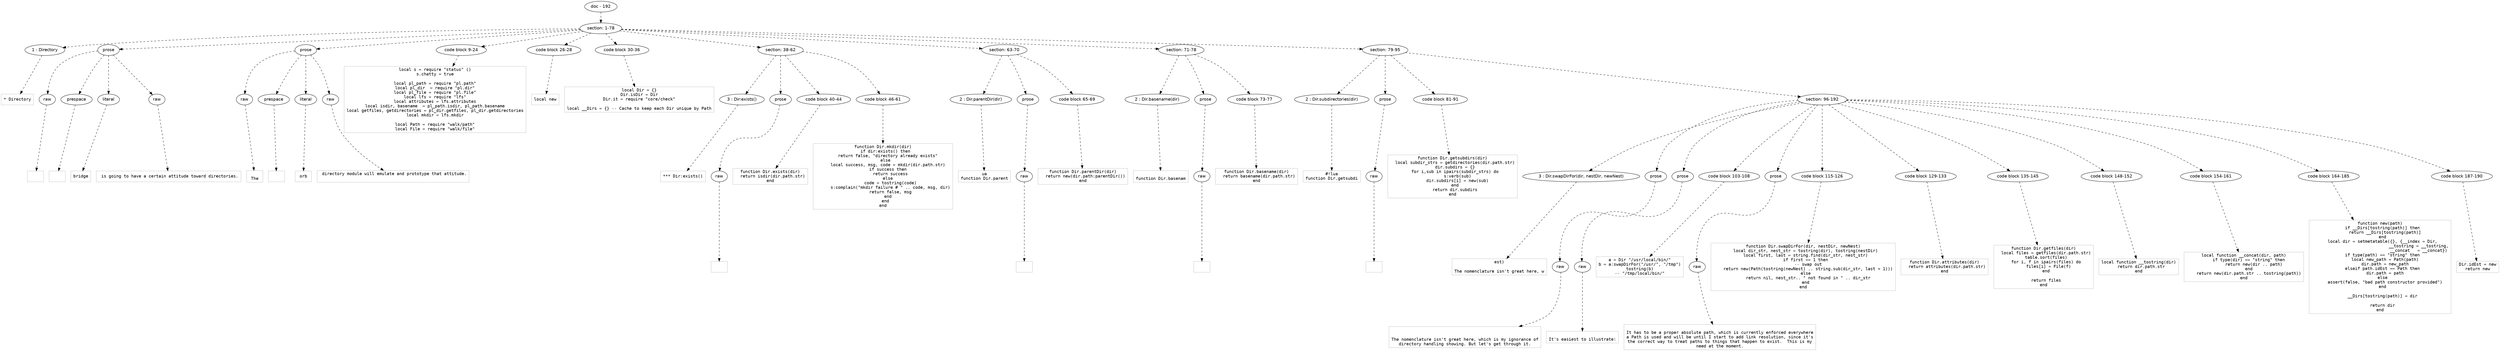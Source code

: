 digraph lpegNode {

node [fontname=Helvetica]
edge [style=dashed]

doc_0 [label="doc - 192"]


doc_0 -> { section_1}
{rank=same; section_1}

section_1 [label="section: 1-78"]


// END RANK doc_0

section_1 -> { header_2 prose_3 prose_4 codeblock_5 codeblock_6 codeblock_7 section_8 section_9 section_10 section_11}
{rank=same; header_2 prose_3 prose_4 codeblock_5 codeblock_6 codeblock_7 section_8 section_9 section_10 section_11}

header_2 [label="1 : Directory"]

prose_3 [label="prose"]

prose_4 [label="prose"]

codeblock_5 [label="code block 9-24"]

codeblock_6 [label="code block 26-28"]

codeblock_7 [label="code block 30-36"]

section_8 [label="section: 38-62"]

section_9 [label="section: 63-70"]

section_10 [label="section: 71-78"]

section_11 [label="section: 79-95"]


// END RANK section_1

header_2 -> leaf_12
leaf_12  [color=Gray,shape=rectangle,fontname=Inconsolata,label="* Directory"]
// END RANK header_2

prose_3 -> { raw_13 prespace_14 literal_15 raw_16}
{rank=same; raw_13 prespace_14 literal_15 raw_16}

raw_13 [label="raw"]

prespace_14 [label="prespace"]

literal_15 [label="literal"]

raw_16 [label="raw"]


// END RANK prose_3

raw_13 -> leaf_17
leaf_17  [color=Gray,shape=rectangle,fontname=Inconsolata,label="
"]
// END RANK raw_13

prespace_14 -> leaf_18
leaf_18  [color=Gray,shape=rectangle,fontname=Inconsolata,label=""]
// END RANK prespace_14

literal_15 -> leaf_19
leaf_19  [color=Gray,shape=rectangle,fontname=Inconsolata,label="bridge"]
// END RANK literal_15

raw_16 -> leaf_20
leaf_20  [color=Gray,shape=rectangle,fontname=Inconsolata,label=" is going to have a certain attitude toward directories.
"]
// END RANK raw_16

prose_4 -> { raw_21 prespace_22 literal_23 raw_24}
{rank=same; raw_21 prespace_22 literal_23 raw_24}

raw_21 [label="raw"]

prespace_22 [label="prespace"]

literal_23 [label="literal"]

raw_24 [label="raw"]


// END RANK prose_4

raw_21 -> leaf_25
leaf_25  [color=Gray,shape=rectangle,fontname=Inconsolata,label="
The"]
// END RANK raw_21

prespace_22 -> leaf_26
leaf_26  [color=Gray,shape=rectangle,fontname=Inconsolata,label=" "]
// END RANK prespace_22

literal_23 -> leaf_27
leaf_27  [color=Gray,shape=rectangle,fontname=Inconsolata,label="orb"]
// END RANK literal_23

raw_24 -> leaf_28
leaf_28  [color=Gray,shape=rectangle,fontname=Inconsolata,label=" directory module will emulate and prototype that attitude.

"]
// END RANK raw_24

codeblock_5 -> leaf_29
leaf_29  [color=Gray,shape=rectangle,fontname=Inconsolata,label="local s = require \"status\" ()
s.chatty = true

local pl_path = require \"pl.path\"
local pl_dir  = require \"pl.dir\"
local pl_file = require \"pl.file\"
local lfs = require \"lfs\"
local attributes = lfs.attributes
local isdir, basename  = pl_path.isdir, pl_path.basename
local getfiles, getdirectories = pl_dir.getfiles, pl_dir.getdirectories
local mkdir = lfs.mkdir

local Path = require \"walk/path\"
local File = require \"walk/file\""]
// END RANK codeblock_5

codeblock_6 -> leaf_30
leaf_30  [color=Gray,shape=rectangle,fontname=Inconsolata,label="local new"]
// END RANK codeblock_6

codeblock_7 -> leaf_31
leaf_31  [color=Gray,shape=rectangle,fontname=Inconsolata,label="local Dir = {}
Dir.isDir = Dir
Dir.it = require \"core/check\"

local __Dirs = {} -- Cache to keep each Dir unique by Path"]
// END RANK codeblock_7

section_8 -> { header_32 prose_33 codeblock_34 codeblock_35}
{rank=same; header_32 prose_33 codeblock_34 codeblock_35}

header_32 [label="3 : Dir:exists()"]

prose_33 [label="prose"]

codeblock_34 [label="code block 40-44"]

codeblock_35 [label="code block 46-61"]


// END RANK section_8

header_32 -> leaf_36
leaf_36  [color=Gray,shape=rectangle,fontname=Inconsolata,label="*** Dir:exists()"]
// END RANK header_32

prose_33 -> { raw_37}
{rank=same; raw_37}

raw_37 [label="raw"]


// END RANK prose_33

raw_37 -> leaf_38
leaf_38  [color=Gray,shape=rectangle,fontname=Inconsolata,label="
"]
// END RANK raw_37

codeblock_34 -> leaf_39
leaf_39  [color=Gray,shape=rectangle,fontname=Inconsolata,label="function Dir.exists(dir)
  return isdir(dir.path.str)
end"]
// END RANK codeblock_34

codeblock_35 -> leaf_40
leaf_40  [color=Gray,shape=rectangle,fontname=Inconsolata,label="function Dir.mkdir(dir)
  if dir:exists() then
    return false, \"directory already exists\"
  else
    local success, msg, code = mkdir(dir.path.str)
    if success then
      return success
    else
      code = tostring(code)
      s:complain(\"mkdir failure # \" .. code, msg, dir)
      return false, msg
    end
  end
end"]
// END RANK codeblock_35

section_9 -> { header_41 prose_42 codeblock_43}
{rank=same; header_41 prose_42 codeblock_43}

header_41 [label="2 : Dir.parentDir(dir)"]

prose_42 [label="prose"]

codeblock_43 [label="code block 65-69"]


// END RANK section_9

header_41 -> leaf_44
leaf_44  [color=Gray,shape=rectangle,fontname=Inconsolata,label="ua
function Dir.parent"]
// END RANK header_41

prose_42 -> { raw_45}
{rank=same; raw_45}

raw_45 [label="raw"]


// END RANK prose_42

raw_45 -> leaf_46
leaf_46  [color=Gray,shape=rectangle,fontname=Inconsolata,label="
"]
// END RANK raw_45

codeblock_43 -> leaf_47
leaf_47  [color=Gray,shape=rectangle,fontname=Inconsolata,label="function Dir.parentDir(dir)
  return new(dir.path:parentDir())
end"]
// END RANK codeblock_43

section_10 -> { header_48 prose_49 codeblock_50}
{rank=same; header_48 prose_49 codeblock_50}

header_48 [label="2 : Dir.basename(dir)"]

prose_49 [label="prose"]

codeblock_50 [label="code block 73-77"]


// END RANK section_10

header_48 -> leaf_51
leaf_51  [color=Gray,shape=rectangle,fontname=Inconsolata,label="
function Dir.basenam"]
// END RANK header_48

prose_49 -> { raw_52}
{rank=same; raw_52}

raw_52 [label="raw"]


// END RANK prose_49

raw_52 -> leaf_53
leaf_53  [color=Gray,shape=rectangle,fontname=Inconsolata,label="
"]
// END RANK raw_52

codeblock_50 -> leaf_54
leaf_54  [color=Gray,shape=rectangle,fontname=Inconsolata,label="function Dir.basename(dir)
  return basename(dir.path.str)
end"]
// END RANK codeblock_50

section_11 -> { header_55 prose_56 codeblock_57 section_58}
{rank=same; header_55 prose_56 codeblock_57 section_58}

header_55 [label="2 : Dir.subdirectories(dir)"]

prose_56 [label="prose"]

codeblock_57 [label="code block 81-91"]

section_58 [label="section: 96-192"]


// END RANK section_11

header_55 -> leaf_59
leaf_59  [color=Gray,shape=rectangle,fontname=Inconsolata,label="#!lua
function Dir.getsubdi"]
// END RANK header_55

prose_56 -> { raw_60}
{rank=same; raw_60}

raw_60 [label="raw"]


// END RANK prose_56

raw_60 -> leaf_61
leaf_61  [color=Gray,shape=rectangle,fontname=Inconsolata,label="
"]
// END RANK raw_60

codeblock_57 -> leaf_62
leaf_62  [color=Gray,shape=rectangle,fontname=Inconsolata,label="function Dir.getsubdirs(dir)
  local subdir_strs = getdirectories(dir.path.str)
  dir.subdirs = {}
  for i,sub in ipairs(subdir_strs) do
    s:verb(sub)
    dir.subdirs[i] = new(sub)
  end
  return dir.subdirs
end"]
// END RANK codeblock_57

section_58 -> { header_63 prose_64 prose_65 codeblock_66 prose_67 codeblock_68 codeblock_69 codeblock_70 codeblock_71 codeblock_72 codeblock_73 codeblock_74}
{rank=same; header_63 prose_64 prose_65 codeblock_66 prose_67 codeblock_68 codeblock_69 codeblock_70 codeblock_71 codeblock_72 codeblock_73 codeblock_74}

header_63 [label="3 : Dir.swapDirFor(dir, nestDir, newNest)"]

prose_64 [label="prose"]

prose_65 [label="prose"]

codeblock_66 [label="code block 103-108"]

prose_67 [label="prose"]

codeblock_68 [label="code block 115-126"]

codeblock_69 [label="code block 129-133"]

codeblock_70 [label="code block 135-145"]

codeblock_71 [label="code block 148-152"]

codeblock_72 [label="code block 154-161"]

codeblock_73 [label="code block 164-185"]

codeblock_74 [label="code block 187-190"]


// END RANK section_58

header_63 -> leaf_75
leaf_75  [color=Gray,shape=rectangle,fontname=Inconsolata,label="est)

The nomenclature isn't great here, w"]
// END RANK header_63

prose_64 -> { raw_76}
{rank=same; raw_76}

raw_76 [label="raw"]


// END RANK prose_64

raw_76 -> leaf_77
leaf_77  [color=Gray,shape=rectangle,fontname=Inconsolata,label="

The nomenclature isn't great here, which is my ignorance of
directory handling showing. But let's get through it.
"]
// END RANK raw_76

prose_65 -> { raw_78}
{rank=same; raw_78}

raw_78 [label="raw"]


// END RANK prose_65

raw_78 -> leaf_79
leaf_79  [color=Gray,shape=rectangle,fontname=Inconsolata,label="
It's easiest to illustrate:
"]
// END RANK raw_78

codeblock_66 -> leaf_80
leaf_80  [color=Gray,shape=rectangle,fontname=Inconsolata,label="a = Dir \"/usr/local/bin/\"
b = a:swapDirFor(\"/usr/\", \"/tmp\")
tostring(b)
-- \"/tmp/local/bin/\""]
// END RANK codeblock_66

prose_67 -> { raw_81}
{rank=same; raw_81}

raw_81 [label="raw"]


// END RANK prose_67

raw_81 -> leaf_82
leaf_82  [color=Gray,shape=rectangle,fontname=Inconsolata,label="
It has to be a proper absolute path, which is currently enforced everywhere
a Path is used and will be until I start to add link resolution, since it's
the correct way to treat paths to things that happen to exist.  This is my
need at the moment.
"]
// END RANK raw_81

codeblock_68 -> leaf_83
leaf_83  [color=Gray,shape=rectangle,fontname=Inconsolata,label="function Dir.swapDirFor(dir, nestDir, newNest)
  local dir_str, nest_str = tostring(dir), tostring(nestDir)
  local first, last = string.find(dir_str, nest_str)
  if first == 1 then
    -- swap out
    return new(Path(tostring(newNest) .. string.sub(dir_str, last + 1)))
  else
    return nil, nest_str.. \" not found in \" .. dir_str
  end
end"]
// END RANK codeblock_68

codeblock_69 -> leaf_84
leaf_84  [color=Gray,shape=rectangle,fontname=Inconsolata,label="function Dir.attributes(dir)
  return attributes(dir.path.str)
end"]
// END RANK codeblock_69

codeblock_70 -> leaf_85
leaf_85  [color=Gray,shape=rectangle,fontname=Inconsolata,label="function Dir.getfiles(dir)
  local files = getfiles(dir.path.str)
  table.sort(files)
  for i, f in ipairs(files) do
    files[i] = File(f)
  end

  return files
end"]
// END RANK codeblock_70

codeblock_71 -> leaf_86
leaf_86  [color=Gray,shape=rectangle,fontname=Inconsolata,label="local function __tostring(dir)
  return dir.path.str
end"]
// END RANK codeblock_71

codeblock_72 -> leaf_87
leaf_87  [color=Gray,shape=rectangle,fontname=Inconsolata,label="local function __concat(dir, path)
    if type(dir) == \"string\" then
        return new(dir .. path)
    end
    return new(dir.path.str .. tostring(path))
end"]
// END RANK codeblock_72

codeblock_73 -> leaf_88
leaf_88  [color=Gray,shape=rectangle,fontname=Inconsolata,label="function new(path)
  if __Dirs[tostring(path)] then
    return __Dirs[tostring(path)]
  end
  local dir = setmetatable({}, {__index = Dir,
                               __tostring = __tostring,
                               __concat   = __concat})
  if type(path) == \"string\" then
    local new_path = Path(path)
    dir.path = new_path
  elseif path.idEst == Path then
    dir.path = path
  else
    assert(false, \"bad path constructor provided\")
  end

  __Dirs[tostring(path)] = dir

  return dir
end"]
// END RANK codeblock_73

codeblock_74 -> leaf_89
leaf_89  [color=Gray,shape=rectangle,fontname=Inconsolata,label="Dir.idEst = new
return new"]
// END RANK codeblock_74


}
